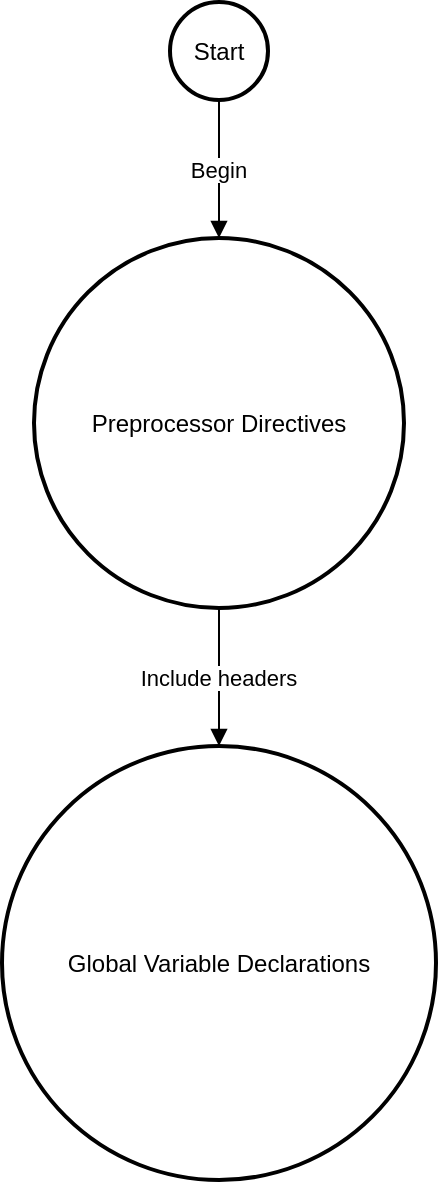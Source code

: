 <mxfile version="24.7.6">
  <diagram name="Page-1" id="n49yGY1-G6uxZs1RKF7L">
    <mxGraphModel>
      <root>
        <mxCell id="0" />
        <mxCell id="1" parent="0" />
        <mxCell id="2" value="Start" style="ellipse;aspect=fixed;strokeWidth=2;whiteSpace=wrap;" vertex="1" parent="1">
          <mxGeometry x="84" width="49" height="49" as="geometry" />
        </mxCell>
        <mxCell id="3" value="Preprocessor Directives" style="ellipse;aspect=fixed;strokeWidth=2;whiteSpace=wrap;" vertex="1" parent="1">
          <mxGeometry x="16" y="118" width="185" height="185" as="geometry" />
        </mxCell>
        <mxCell id="4" value="Global Variable Declarations" style="ellipse;aspect=fixed;strokeWidth=2;whiteSpace=wrap;" vertex="1" parent="1">
          <mxGeometry y="372" width="217" height="217" as="geometry" />
        </mxCell>
        <mxCell id="5" value="Begin" style="curved=1;startArrow=none;endArrow=block;exitX=0.5;exitY=1;entryX=0.5;entryY=0;" edge="1" parent="1" source="2" target="3">
          <mxGeometry relative="1" as="geometry">
            <Array as="points" />
          </mxGeometry>
        </mxCell>
        <mxCell id="6" value="Include headers" style="curved=1;startArrow=none;endArrow=block;exitX=0.5;exitY=1;entryX=0.5;entryY=0;" edge="1" parent="1" source="3" target="4">
          <mxGeometry relative="1" as="geometry">
            <Array as="points" />
          </mxGeometry>
        </mxCell>
      </root>
    </mxGraphModel>
  </diagram>
</mxfile>
